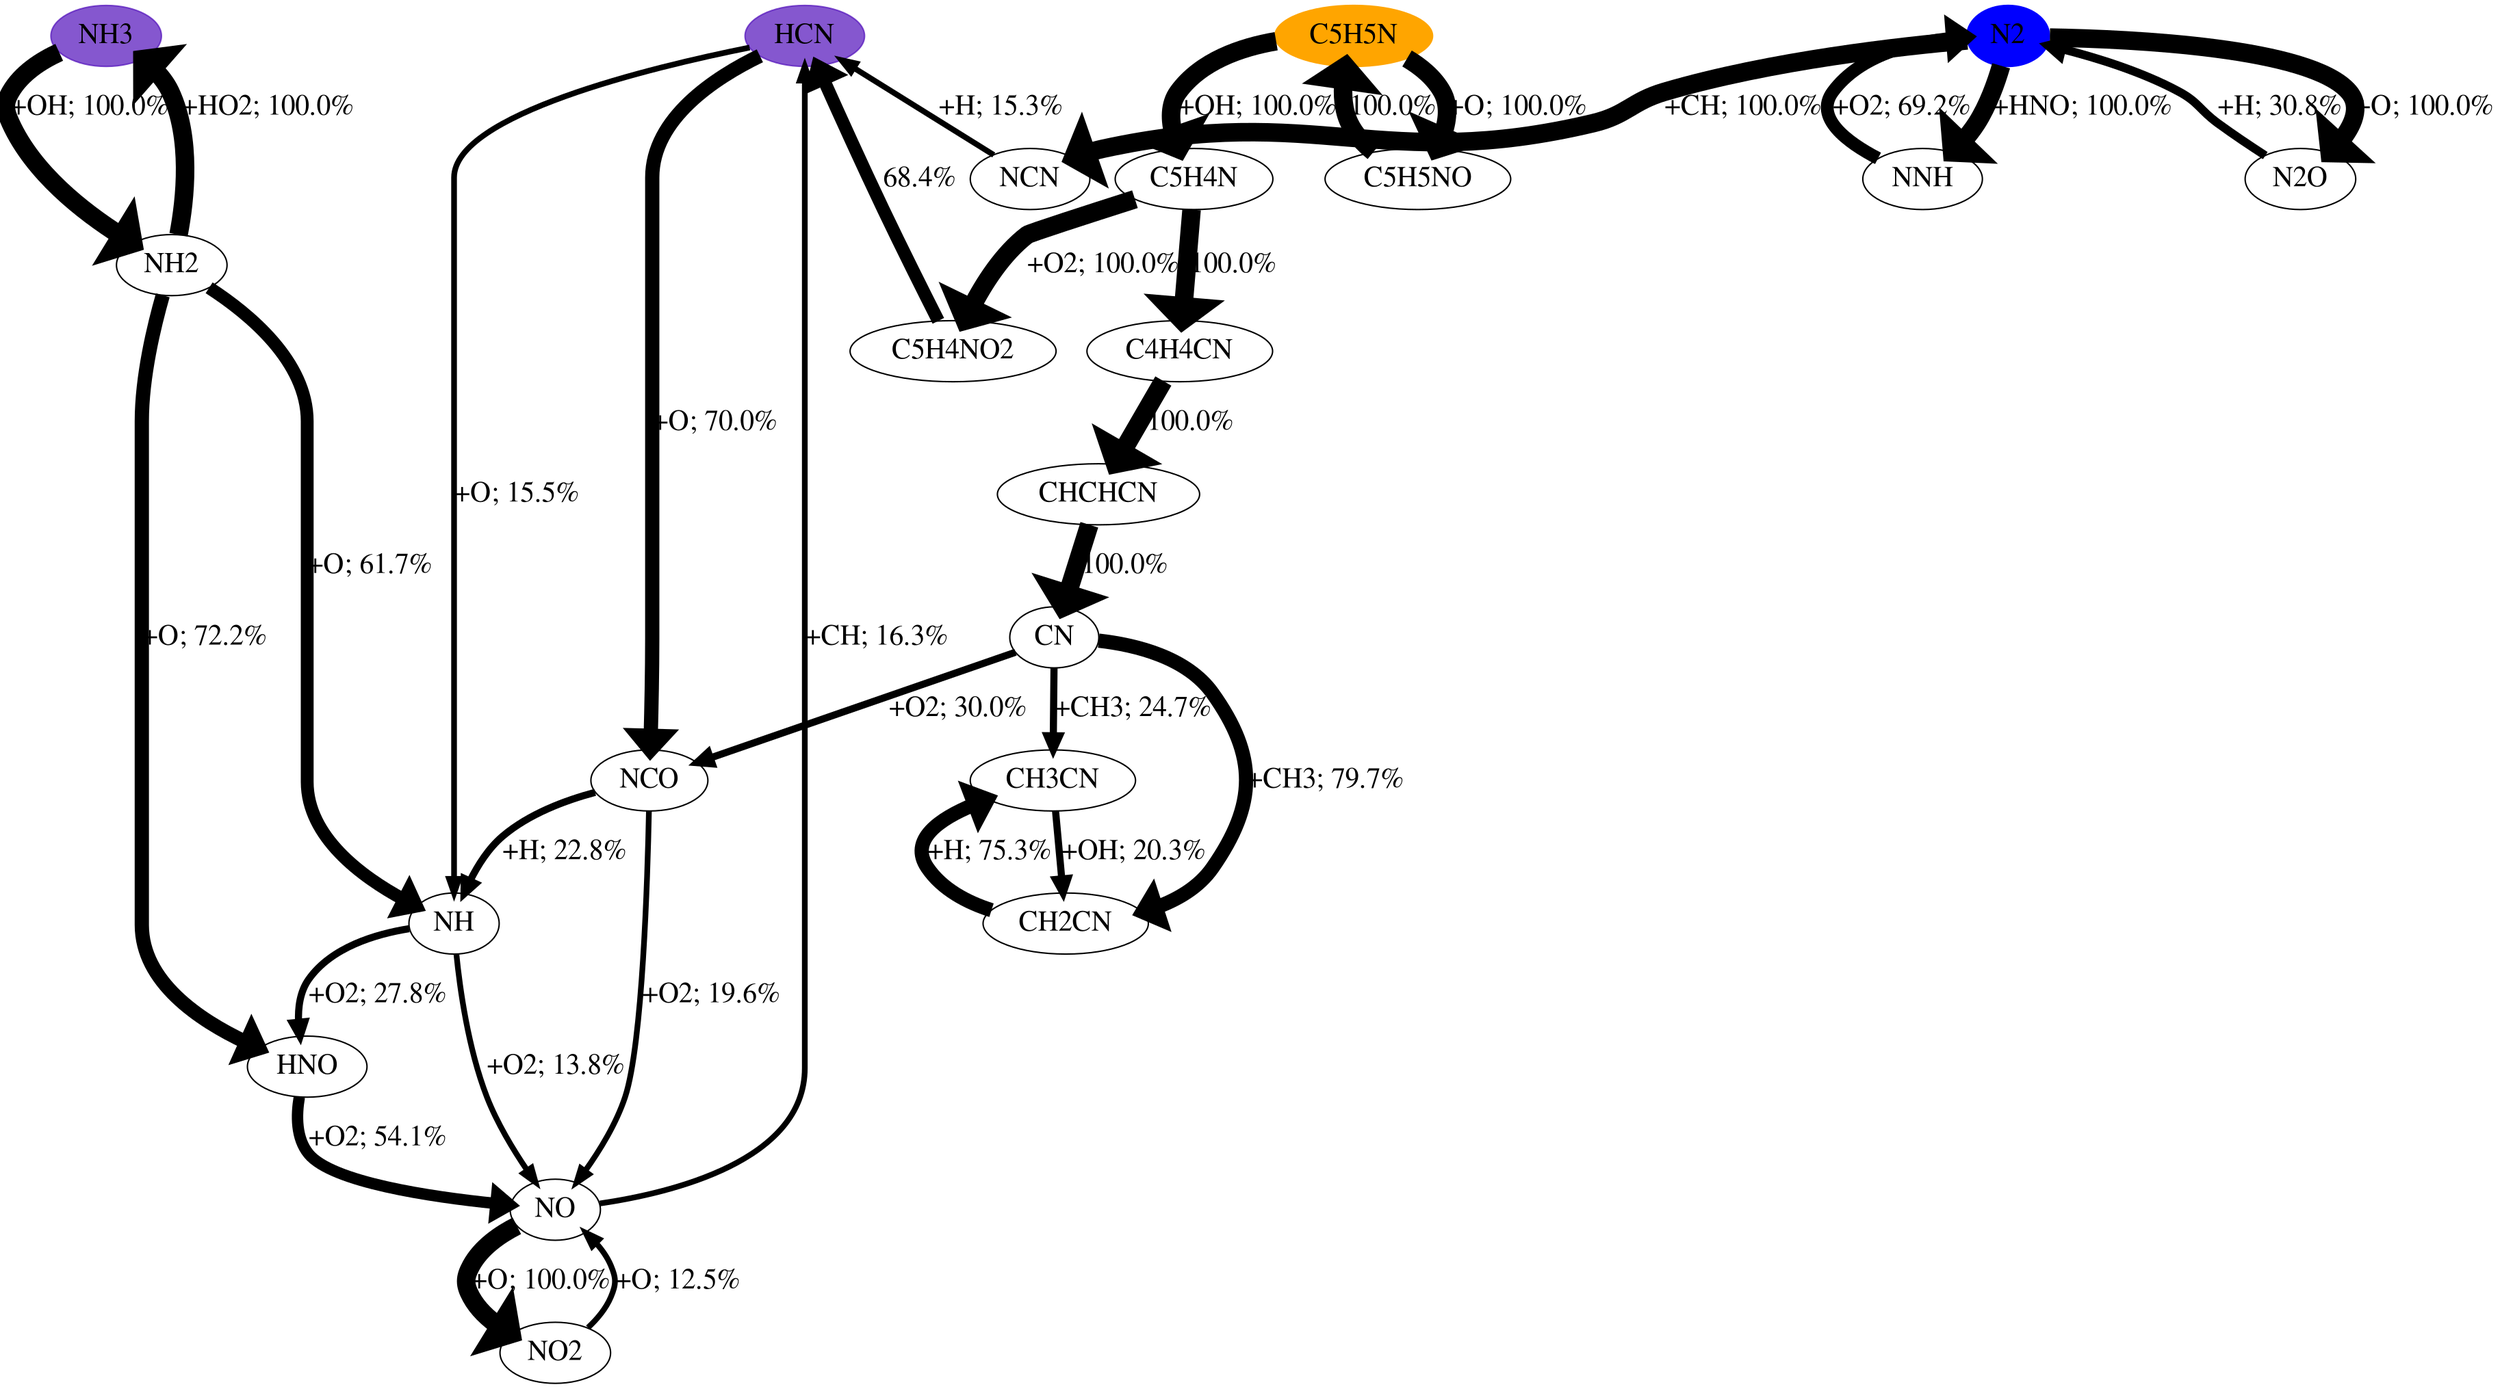 digraph {
    graph [b="0,0,1558,558", rankdir=TB, center=true];
	NO -> NO2 [label="+O; 100.0%" fontcolor=black fontname=Times fontsize=20 penwidth=13]
	NO -> HCN [label="+CH; 16.3%" fontcolor=black fontname=Times fontsize=20 penwidth=4]
	N2 -> NNH [label="+HNO; 100.0%" fontcolor=black fontname=Times fontsize=20 penwidth=13]
	N2 -> N2O [label="+O; 100.0%" fontcolor=black fontname=Times fontsize=20 penwidth=13]
	N2 -> NCN [label="+CH; 100.0%" fontcolor=black fontname=Times fontsize=20 penwidth=13]
	NO2 -> NO [label="+O; 12.5%" fontcolor=black fontname=Times fontsize=20 penwidth=4]
	NH3 -> NH2 [label="+OH; 100.0%" fontcolor=black fontname=Times fontsize=20 penwidth=13]
	C5H5N -> C5H4N [label="+OH; 100.0%" fontcolor=black fontname=Times fontsize=20 penwidth=13]
	C5H5N -> C5H5NO [label="+O; 100.0%" fontcolor=black fontname=Times fontsize=20 penwidth=13]
	HCN -> NH [label="+O; 15.5%" fontcolor=black fontname=Times fontsize=20 penwidth=4]
	HCN -> NCO [label="+O; 70.0%" fontcolor=black fontname=Times fontsize=20 penwidth=10]
	NNH -> N2 [label="+O2; 69.2%" fontcolor=black fontname=Times fontsize=20 penwidth=9]
	N2O -> N2 [label="+H; 30.8%" fontcolor=black fontname=Times fontsize=20 penwidth=6]
	NCN -> HCN [label="+H; 15.3%" fontcolor=black fontname=Times fontsize=20 penwidth=4]
	NH2 -> NH [label="+O; 61.7%" fontcolor=black fontname=Times fontsize=20 penwidth=9]
	NH2 -> HNO [label="+O; 72.2%" fontcolor=black fontname=Times fontsize=20 penwidth=10]
	NH2 -> NH3 [label="+HO2; 100.0%" fontcolor=black fontname=Times fontsize=20 penwidth=13]
	C5H4N -> C5H4NO2 [label="+O2; 100.0%" fontcolor=black fontname=Times fontsize=20 penwidth=13]
	C5H4N -> C4H4CN [label="100.0%" fontcolor=black fontname=Times fontsize=20 penwidth=13]
	C5H5NO -> C5H5N [label="100.0%" fontcolor=black fontname=Times fontsize=20 penwidth=13]
	NH -> HNO [label="+O2; 27.8%" fontcolor=black fontname=Times fontsize=20 penwidth=5]
	NH -> NO [label="+O2; 13.8%" fontcolor=black fontname=Times fontsize=20 penwidth=4]
	NCO -> NH [label="+H; 22.8%" fontcolor=black fontname=Times fontsize=20 penwidth=5]
	NCO -> NO [label="+O2; 19.6%" fontcolor=black fontname=Times fontsize=20 penwidth=4]
	HNO -> NO [label="+O2; 54.1%" fontcolor=black fontname=Times fontsize=20 penwidth=8]
	C5H4NO2 -> HCN [label="68.4%" fontcolor=black fontname=Times fontsize=20 penwidth=9]
	C4H4CN -> CHCHCN [label="100.0%" fontcolor=black fontname=Times fontsize=20 penwidth=13]
	CHCHCN -> CN [label="100.0%" fontcolor=black fontname=Times fontsize=20 penwidth=13]
	CN -> NCO [label="+O2; 30.0%" fontcolor=black fontname=Times fontsize=20 penwidth=5]
	CN -> CH3CN [label="+CH3; 24.7%" fontcolor=black fontname=Times fontsize=20 penwidth=5]
	CN -> CH2CN [label="+CH3; 79.7%" fontcolor=black fontname=Times fontsize=20 penwidth=10]
	CH3CN -> CH2CN [label="+OH; 20.3%" fontcolor=black fontname=Times fontsize=20 penwidth=5]
	CH2CN -> CH3CN [label="+H; 75.3%" fontcolor=black fontname=Times fontsize=20 penwidth=10]
	NO [fontname=Times fontsize=20]
	N2 [fontname=Times fontsize=20]
	NO2 [fontname=Times fontsize=20]
	NH3 [fontname=Times fontsize=20]
	C5H5N [fontname=Times fontsize=20]
	HCN [fontname=Times fontsize=20]
	NNH [fontname=Times fontsize=20]
	N2O [fontname=Times fontsize=20]
	NCN [fontname=Times fontsize=20]
	NH2 [fontname=Times fontsize=20]
	C5H4N [fontname=Times fontsize=20]
	C5H5NO [fontname=Times fontsize=20]
	NH [fontname=Times fontsize=20]
	NCO [fontname=Times fontsize=20]
	HNO [fontname=Times fontsize=20]
	C5H4NO2 [fontname=Times fontsize=20]
	C4H4CN [fontname=Times fontsize=20]
	CHCHCN [fontname=Times fontsize=20]
	CN [fontname=Times fontsize=20]
	CH3CN [fontname=Times fontsize=20]
	CH2CN [fontname=Times fontsize=20]
	HCN [color="#500dbab1" fillcolor="#500dbab1" style=filled]
	NH3 [color="#500dbab1" fillcolor="#500dbab1" style=filled]
	C5H5N [color=orange fillcolor=orange style=filled]
	N2 [color=blue fillcolor=blue style=filled]

    {rank="source"; C5H5N,NH3,HCN,N2}
}